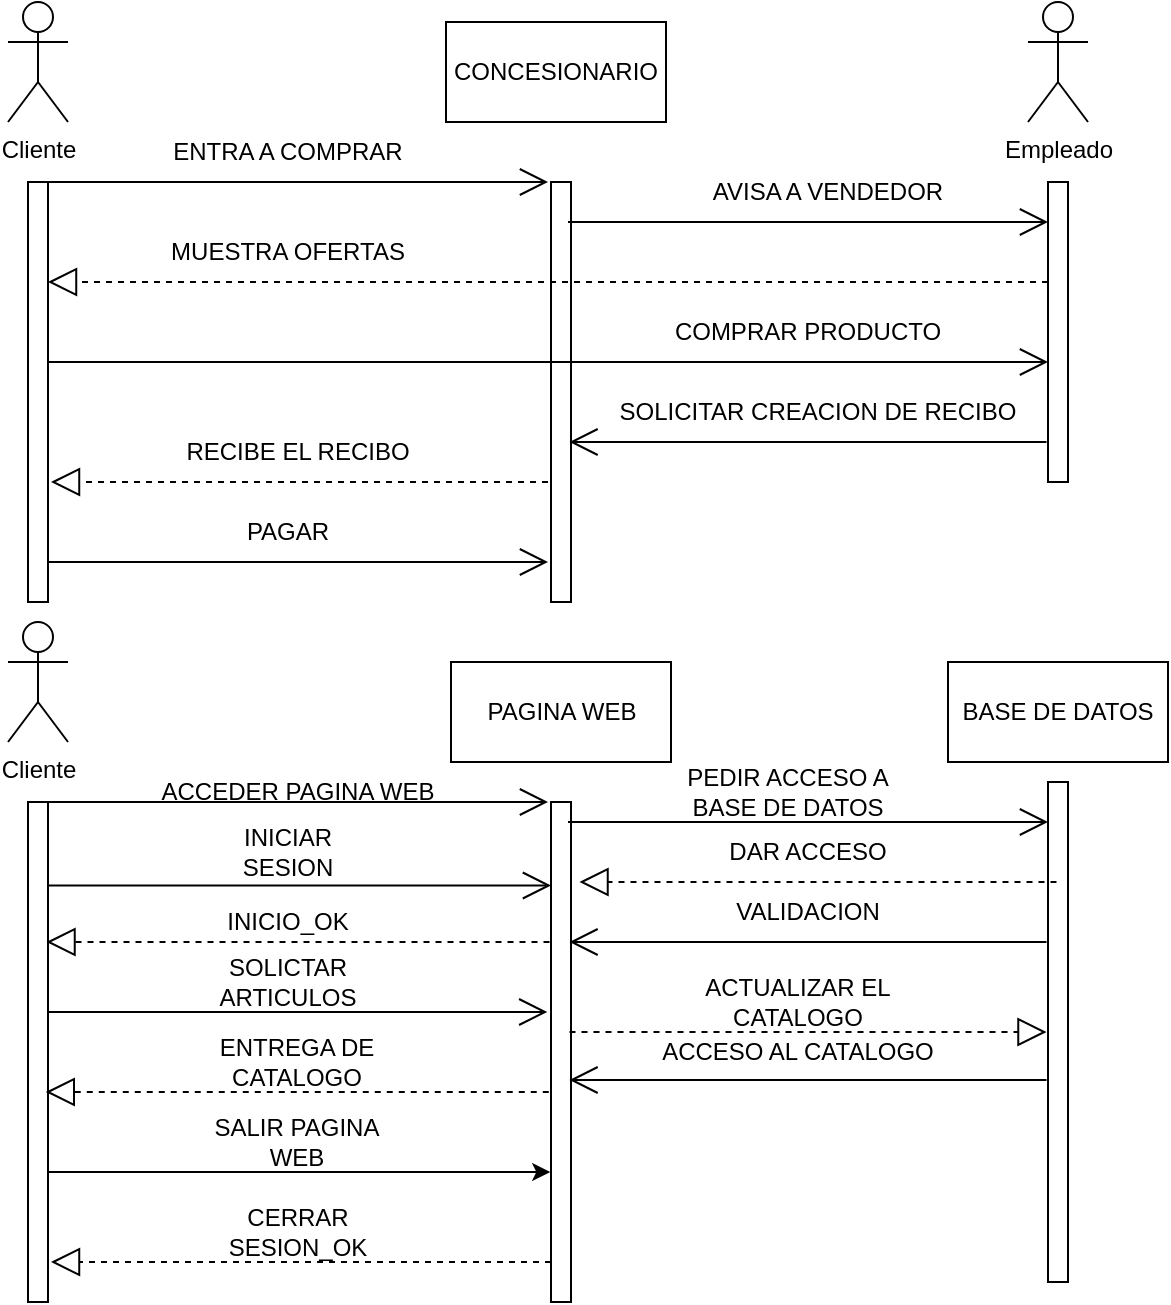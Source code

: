 <mxfile version="27.0.9">
  <diagram name="Página-1" id="hVefiz6JF_I8gG2FLh9f">
    <mxGraphModel grid="1" page="1" gridSize="10" guides="1" tooltips="1" connect="1" arrows="1" fold="1" pageScale="1" pageWidth="827" pageHeight="1169" math="0" shadow="0">
      <root>
        <mxCell id="0" />
        <mxCell id="1" parent="0" />
        <mxCell id="RspUhmnv3OsTBZaufNM9-1" value="Cliente" style="shape=umlActor;verticalLabelPosition=bottom;verticalAlign=top;html=1;" vertex="1" parent="1">
          <mxGeometry x="140" y="350" width="30" height="60" as="geometry" />
        </mxCell>
        <mxCell id="RspUhmnv3OsTBZaufNM9-2" value="Empleado" style="shape=umlActor;verticalLabelPosition=bottom;verticalAlign=top;html=1;" vertex="1" parent="1">
          <mxGeometry x="650" y="40" width="30" height="60" as="geometry" />
        </mxCell>
        <mxCell id="RspUhmnv3OsTBZaufNM9-5" value="" style="html=1;points=[[0,0,0,0,5],[0,1,0,0,-5],[1,0,0,0,5],[1,1,0,0,-5]];perimeter=orthogonalPerimeter;outlineConnect=0;targetShapes=umlLifeline;portConstraint=eastwest;newEdgeStyle={&quot;curved&quot;:0,&quot;rounded&quot;:0};" vertex="1" parent="1">
          <mxGeometry x="150" y="130" width="10" height="210" as="geometry" />
        </mxCell>
        <mxCell id="RspUhmnv3OsTBZaufNM9-6" value="" style="html=1;points=[[0,0,0,0,5],[0,1,0,0,-5],[1,0,0,0,5],[1,1,0,0,-5]];perimeter=orthogonalPerimeter;outlineConnect=0;targetShapes=umlLifeline;portConstraint=eastwest;newEdgeStyle={&quot;curved&quot;:0,&quot;rounded&quot;:0};" vertex="1" parent="1">
          <mxGeometry x="660" y="130" width="10" height="150" as="geometry" />
        </mxCell>
        <mxCell id="RspUhmnv3OsTBZaufNM9-7" value="" style="html=1;points=[[0,0,0,0,5],[0,1,0,0,-5],[1,0,0,0,5],[1,1,0,0,-5]];perimeter=orthogonalPerimeter;outlineConnect=0;targetShapes=umlLifeline;portConstraint=eastwest;newEdgeStyle={&quot;curved&quot;:0,&quot;rounded&quot;:0};" vertex="1" parent="1">
          <mxGeometry x="411.5" y="130" width="10" height="210" as="geometry" />
        </mxCell>
        <mxCell id="RspUhmnv3OsTBZaufNM9-8" value="" style="endArrow=open;endFill=1;endSize=12;html=1;rounded=0;" edge="1" parent="1">
          <mxGeometry width="160" relative="1" as="geometry">
            <mxPoint x="160" y="130" as="sourcePoint" />
            <mxPoint x="410" y="130" as="targetPoint" />
          </mxGeometry>
        </mxCell>
        <mxCell id="RspUhmnv3OsTBZaufNM9-9" value="ENTRA A COMPRAR" style="text;html=1;align=center;verticalAlign=middle;whiteSpace=wrap;rounded=0;" vertex="1" parent="1">
          <mxGeometry x="220" y="100" width="120" height="30" as="geometry" />
        </mxCell>
        <mxCell id="RspUhmnv3OsTBZaufNM9-10" value="" style="endArrow=block;dashed=1;endFill=0;endSize=12;html=1;rounded=0;" edge="1" parent="1" source="RspUhmnv3OsTBZaufNM9-6">
          <mxGeometry width="160" relative="1" as="geometry">
            <mxPoint x="410" y="180" as="sourcePoint" />
            <mxPoint x="160" y="180" as="targetPoint" />
          </mxGeometry>
        </mxCell>
        <mxCell id="RspUhmnv3OsTBZaufNM9-12" value="MUESTRA OFERTAS" style="text;html=1;align=center;verticalAlign=middle;whiteSpace=wrap;rounded=0;" vertex="1" parent="1">
          <mxGeometry x="200" y="150" width="160" height="30" as="geometry" />
        </mxCell>
        <mxCell id="RspUhmnv3OsTBZaufNM9-13" value="" style="endArrow=open;endFill=1;endSize=12;html=1;rounded=0;" edge="1" parent="1" target="RspUhmnv3OsTBZaufNM9-6">
          <mxGeometry width="160" relative="1" as="geometry">
            <mxPoint x="420" y="150" as="sourcePoint" />
            <mxPoint x="580" y="150" as="targetPoint" />
          </mxGeometry>
        </mxCell>
        <mxCell id="RspUhmnv3OsTBZaufNM9-14" value="AVISA A VENDEDOR" style="text;html=1;align=center;verticalAlign=middle;whiteSpace=wrap;rounded=0;" vertex="1" parent="1">
          <mxGeometry x="480" y="120" width="140" height="30" as="geometry" />
        </mxCell>
        <mxCell id="RspUhmnv3OsTBZaufNM9-15" value="" style="endArrow=open;endFill=1;endSize=12;html=1;rounded=0;" edge="1" parent="1">
          <mxGeometry width="160" relative="1" as="geometry">
            <mxPoint x="160" y="220" as="sourcePoint" />
            <mxPoint x="660" y="220" as="targetPoint" />
          </mxGeometry>
        </mxCell>
        <mxCell id="RspUhmnv3OsTBZaufNM9-16" value="COMPRAR PRODUCTO" style="text;html=1;align=center;verticalAlign=middle;whiteSpace=wrap;rounded=0;" vertex="1" parent="1">
          <mxGeometry x="470" y="190" width="140" height="30" as="geometry" />
        </mxCell>
        <mxCell id="RspUhmnv3OsTBZaufNM9-17" value="" style="endArrow=open;endFill=1;endSize=12;html=1;rounded=0;" edge="1" parent="1">
          <mxGeometry width="160" relative="1" as="geometry">
            <mxPoint x="659.25" y="260" as="sourcePoint" />
            <mxPoint x="420.75" y="260" as="targetPoint" />
          </mxGeometry>
        </mxCell>
        <mxCell id="RspUhmnv3OsTBZaufNM9-18" value="SOLICITAR CREACION DE RECIBO" style="text;html=1;align=center;verticalAlign=middle;whiteSpace=wrap;rounded=0;" vertex="1" parent="1">
          <mxGeometry x="430" y="230" width="230" height="30" as="geometry" />
        </mxCell>
        <mxCell id="RspUhmnv3OsTBZaufNM9-19" value="" style="endArrow=block;dashed=1;endFill=0;endSize=12;html=1;rounded=0;" edge="1" parent="1">
          <mxGeometry width="160" relative="1" as="geometry">
            <mxPoint x="410" y="280" as="sourcePoint" />
            <mxPoint x="161.5" y="280" as="targetPoint" />
          </mxGeometry>
        </mxCell>
        <mxCell id="RspUhmnv3OsTBZaufNM9-20" value="RECIBE EL RECIBO" style="text;html=1;align=center;verticalAlign=middle;whiteSpace=wrap;rounded=0;" vertex="1" parent="1">
          <mxGeometry x="190" y="250" width="190" height="30" as="geometry" />
        </mxCell>
        <mxCell id="RspUhmnv3OsTBZaufNM9-21" value="" style="endArrow=open;endFill=1;endSize=12;html=1;rounded=0;" edge="1" parent="1">
          <mxGeometry width="160" relative="1" as="geometry">
            <mxPoint x="160" y="320" as="sourcePoint" />
            <mxPoint x="410" y="320" as="targetPoint" />
          </mxGeometry>
        </mxCell>
        <mxCell id="RspUhmnv3OsTBZaufNM9-22" value="PAGAR" style="text;html=1;align=center;verticalAlign=middle;whiteSpace=wrap;rounded=0;" vertex="1" parent="1">
          <mxGeometry x="250" y="290" width="60" height="30" as="geometry" />
        </mxCell>
        <mxCell id="RspUhmnv3OsTBZaufNM9-24" value="" style="html=1;points=[[0,0,0,0,5],[0,1,0,0,-5],[1,0,0,0,5],[1,1,0,0,-5]];perimeter=orthogonalPerimeter;outlineConnect=0;targetShapes=umlLifeline;portConstraint=eastwest;newEdgeStyle={&quot;curved&quot;:0,&quot;rounded&quot;:0};" vertex="1" parent="1">
          <mxGeometry x="411.5" y="440" width="10" height="250" as="geometry" />
        </mxCell>
        <mxCell id="RspUhmnv3OsTBZaufNM9-25" value="" style="html=1;points=[[0,0,0,0,5],[0,1,0,0,-5],[1,0,0,0,5],[1,1,0,0,-5]];perimeter=orthogonalPerimeter;outlineConnect=0;targetShapes=umlLifeline;portConstraint=eastwest;newEdgeStyle={&quot;curved&quot;:0,&quot;rounded&quot;:0};" vertex="1" parent="1">
          <mxGeometry x="150" y="440" width="10" height="250" as="geometry" />
        </mxCell>
        <mxCell id="RspUhmnv3OsTBZaufNM9-26" value="" style="html=1;points=[[0,0,0,0,5],[0,1,0,0,-5],[1,0,0,0,5],[1,1,0,0,-5]];perimeter=orthogonalPerimeter;outlineConnect=0;targetShapes=umlLifeline;portConstraint=eastwest;newEdgeStyle={&quot;curved&quot;:0,&quot;rounded&quot;:0};" vertex="1" parent="1">
          <mxGeometry x="660" y="430" width="10" height="250" as="geometry" />
        </mxCell>
        <mxCell id="RspUhmnv3OsTBZaufNM9-27" value="" style="endArrow=open;endFill=1;endSize=12;html=1;rounded=0;" edge="1" parent="1">
          <mxGeometry width="160" relative="1" as="geometry">
            <mxPoint x="160" y="440" as="sourcePoint" />
            <mxPoint x="410" y="440" as="targetPoint" />
          </mxGeometry>
        </mxCell>
        <mxCell id="RspUhmnv3OsTBZaufNM9-28" value="ACCEDER PAGINA WEB" style="text;html=1;align=center;verticalAlign=middle;whiteSpace=wrap;rounded=0;" vertex="1" parent="1">
          <mxGeometry x="210" y="420" width="150" height="30" as="geometry" />
        </mxCell>
        <mxCell id="Rkcw-2D9HshkXyNxHcB_-9" value="" style="endArrow=open;endFill=1;endSize=12;html=1;rounded=0;" edge="1" parent="1">
          <mxGeometry width="160" relative="1" as="geometry">
            <mxPoint x="159.63" y="545" as="sourcePoint" />
            <mxPoint x="409.63" y="545" as="targetPoint" />
          </mxGeometry>
        </mxCell>
        <mxCell id="Rkcw-2D9HshkXyNxHcB_-10" value="SOLICTAR ARTICULOS" style="text;html=1;align=center;verticalAlign=middle;whiteSpace=wrap;rounded=0;" vertex="1" parent="1">
          <mxGeometry x="234.63" y="515" width="90" height="30" as="geometry" />
        </mxCell>
        <mxCell id="Rkcw-2D9HshkXyNxHcB_-11" value="" style="endArrow=block;dashed=1;endFill=0;endSize=12;html=1;rounded=0;" edge="1" parent="1">
          <mxGeometry width="160" relative="1" as="geometry">
            <mxPoint x="410.38" y="585" as="sourcePoint" />
            <mxPoint x="158.88" y="585" as="targetPoint" />
          </mxGeometry>
        </mxCell>
        <mxCell id="Rkcw-2D9HshkXyNxHcB_-12" value="ENTREGA DE CATALOGO" style="text;html=1;align=center;verticalAlign=middle;whiteSpace=wrap;rounded=0;" vertex="1" parent="1">
          <mxGeometry x="242.13" y="555" width="85" height="30" as="geometry" />
        </mxCell>
        <mxCell id="Rkcw-2D9HshkXyNxHcB_-13" value="" style="endArrow=classic;html=1;rounded=0;" edge="1" parent="1">
          <mxGeometry width="50" height="50" relative="1" as="geometry">
            <mxPoint x="159.63" y="625" as="sourcePoint" />
            <mxPoint x="411.13" y="625" as="targetPoint" />
          </mxGeometry>
        </mxCell>
        <mxCell id="Rkcw-2D9HshkXyNxHcB_-14" value="SALIR PAGINA WEB" style="text;html=1;align=center;verticalAlign=middle;whiteSpace=wrap;rounded=0;" vertex="1" parent="1">
          <mxGeometry x="232.13" y="594.5" width="105" height="30" as="geometry" />
        </mxCell>
        <mxCell id="Rkcw-2D9HshkXyNxHcB_-15" value="" style="endArrow=open;endFill=1;endSize=12;html=1;rounded=0;" edge="1" parent="1">
          <mxGeometry width="160" relative="1" as="geometry">
            <mxPoint x="659.25" y="510" as="sourcePoint" />
            <mxPoint x="420.75" y="510" as="targetPoint" />
          </mxGeometry>
        </mxCell>
        <mxCell id="Rkcw-2D9HshkXyNxHcB_-18" value="ACTUALIZAR EL CATALOGO" style="text;html=1;align=center;verticalAlign=middle;whiteSpace=wrap;rounded=0;" vertex="1" parent="1">
          <mxGeometry x="480" y="525" width="110" height="30" as="geometry" />
        </mxCell>
        <mxCell id="Rkcw-2D9HshkXyNxHcB_-19" value="" style="endArrow=block;dashed=1;endFill=0;endSize=12;html=1;rounded=0;" edge="1" parent="1">
          <mxGeometry width="160" relative="1" as="geometry">
            <mxPoint x="420.75" y="555" as="sourcePoint" />
            <mxPoint x="659.25" y="555" as="targetPoint" />
          </mxGeometry>
        </mxCell>
        <mxCell id="Rkcw-2D9HshkXyNxHcB_-20" value="VALIDACION" style="text;html=1;align=center;verticalAlign=middle;whiteSpace=wrap;rounded=0;" vertex="1" parent="1">
          <mxGeometry x="510" y="480" width="60" height="30" as="geometry" />
        </mxCell>
        <mxCell id="z9CcmWZPDniwQ-gMgTP5-1" value="Cliente" style="shape=umlActor;verticalLabelPosition=bottom;verticalAlign=top;html=1;" vertex="1" parent="1">
          <mxGeometry x="140" y="40" width="30" height="60" as="geometry" />
        </mxCell>
        <mxCell id="z9CcmWZPDniwQ-gMgTP5-3" value="" style="endArrow=open;endFill=1;endSize=12;html=1;rounded=0;" edge="1" parent="1" target="RspUhmnv3OsTBZaufNM9-26">
          <mxGeometry width="160" relative="1" as="geometry">
            <mxPoint x="420" y="450" as="sourcePoint" />
            <mxPoint x="580" y="450" as="targetPoint" />
          </mxGeometry>
        </mxCell>
        <mxCell id="z9CcmWZPDniwQ-gMgTP5-4" value="PEDIR ACCESO A BASE DE DATOS" style="text;html=1;align=center;verticalAlign=middle;whiteSpace=wrap;rounded=0;" vertex="1" parent="1">
          <mxGeometry x="470" y="420" width="120" height="30" as="geometry" />
        </mxCell>
        <mxCell id="z9CcmWZPDniwQ-gMgTP5-5" value="" style="endArrow=block;dashed=1;endFill=0;endSize=12;html=1;rounded=0;" edge="1" parent="1">
          <mxGeometry width="160" relative="1" as="geometry">
            <mxPoint x="664.25" y="480" as="sourcePoint" />
            <mxPoint x="425.75" y="480" as="targetPoint" />
          </mxGeometry>
        </mxCell>
        <mxCell id="z9CcmWZPDniwQ-gMgTP5-8" value="DAR ACCESO" style="text;html=1;align=center;verticalAlign=middle;whiteSpace=wrap;rounded=0;" vertex="1" parent="1">
          <mxGeometry x="495" y="450" width="90" height="30" as="geometry" />
        </mxCell>
        <mxCell id="z9CcmWZPDniwQ-gMgTP5-9" value="" style="endArrow=open;endFill=1;endSize=12;html=1;rounded=0;exitX=1;exitY=0.167;exitDx=0;exitDy=0;exitPerimeter=0;" edge="1" parent="1" source="RspUhmnv3OsTBZaufNM9-25" target="RspUhmnv3OsTBZaufNM9-24">
          <mxGeometry width="160" relative="1" as="geometry">
            <mxPoint x="200" y="470" as="sourcePoint" />
            <mxPoint x="360" y="470" as="targetPoint" />
          </mxGeometry>
        </mxCell>
        <mxCell id="z9CcmWZPDniwQ-gMgTP5-10" value="INICIAR SESION" style="text;html=1;align=center;verticalAlign=middle;whiteSpace=wrap;rounded=0;" vertex="1" parent="1">
          <mxGeometry x="249.63" y="450" width="60" height="30" as="geometry" />
        </mxCell>
        <mxCell id="z9CcmWZPDniwQ-gMgTP5-11" value="" style="endArrow=block;dashed=1;endFill=0;endSize=12;html=1;rounded=0;" edge="1" parent="1">
          <mxGeometry width="160" relative="1" as="geometry">
            <mxPoint x="410.75" y="510" as="sourcePoint" />
            <mxPoint x="159.25" y="510" as="targetPoint" />
          </mxGeometry>
        </mxCell>
        <mxCell id="z9CcmWZPDniwQ-gMgTP5-12" value="INICIO_OK" style="text;html=1;align=center;verticalAlign=middle;whiteSpace=wrap;rounded=0;" vertex="1" parent="1">
          <mxGeometry x="250" y="485" width="60" height="30" as="geometry" />
        </mxCell>
        <mxCell id="55oJ4EvuulKCHotfGN9x-1" value="" style="endArrow=open;endFill=1;endSize=12;html=1;rounded=0;entryX=0.85;entryY=0.614;entryDx=0;entryDy=0;entryPerimeter=0;" edge="1" parent="1">
          <mxGeometry width="160" relative="1" as="geometry">
            <mxPoint x="659.25" y="579" as="sourcePoint" />
            <mxPoint x="420.75" y="579" as="targetPoint" />
          </mxGeometry>
        </mxCell>
        <mxCell id="55oJ4EvuulKCHotfGN9x-2" value="ACCESO AL CATALOGO" style="text;html=1;align=center;verticalAlign=middle;whiteSpace=wrap;rounded=0;" vertex="1" parent="1">
          <mxGeometry x="430" y="550" width="210" height="30" as="geometry" />
        </mxCell>
        <mxCell id="55oJ4EvuulKCHotfGN9x-3" value="" style="endArrow=block;dashed=1;endFill=0;endSize=12;html=1;rounded=0;" edge="1" parent="1">
          <mxGeometry width="160" relative="1" as="geometry">
            <mxPoint x="411.5" y="670" as="sourcePoint" />
            <mxPoint x="161.5" y="670" as="targetPoint" />
          </mxGeometry>
        </mxCell>
        <mxCell id="55oJ4EvuulKCHotfGN9x-5" value="CERRAR SESION_OK" style="text;html=1;align=center;verticalAlign=middle;whiteSpace=wrap;rounded=0;" vertex="1" parent="1">
          <mxGeometry x="255" y="640" width="60" height="30" as="geometry" />
        </mxCell>
        <mxCell id="b79kbXOuoLBXZl8v8a0G-1" value="CONCESIONARIO" style="html=1;whiteSpace=wrap;" vertex="1" parent="1">
          <mxGeometry x="359" y="50" width="110" height="50" as="geometry" />
        </mxCell>
        <mxCell id="b79kbXOuoLBXZl8v8a0G-2" value="PAGINA WEB" style="html=1;whiteSpace=wrap;" vertex="1" parent="1">
          <mxGeometry x="361.5" y="370" width="110" height="50" as="geometry" />
        </mxCell>
        <mxCell id="b79kbXOuoLBXZl8v8a0G-3" value="BASE DE DATOS" style="html=1;whiteSpace=wrap;" vertex="1" parent="1">
          <mxGeometry x="610" y="370" width="110" height="50" as="geometry" />
        </mxCell>
      </root>
    </mxGraphModel>
  </diagram>
</mxfile>
